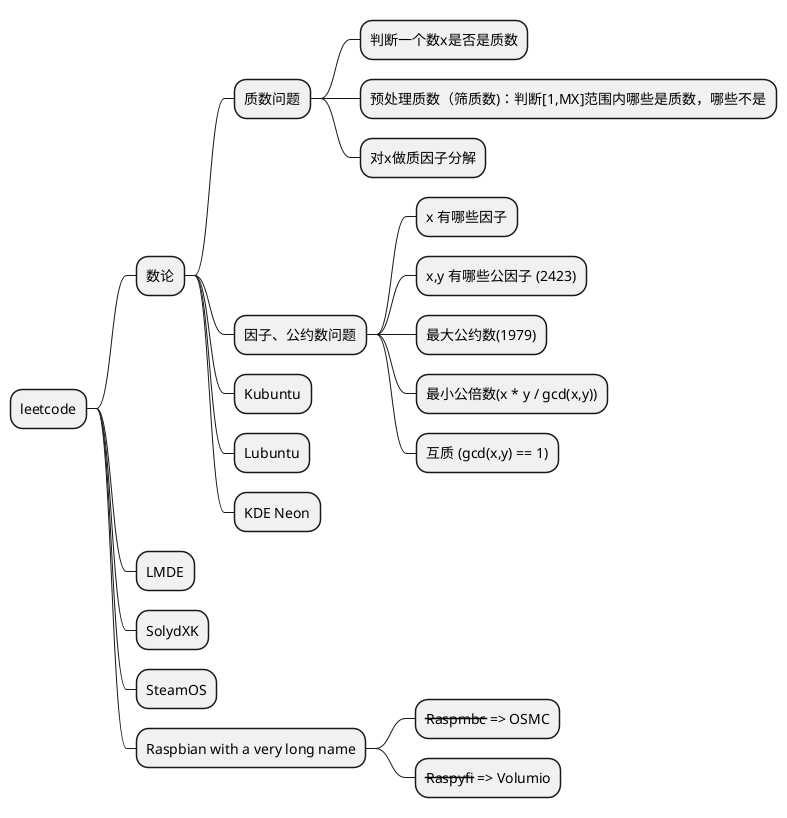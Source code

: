 @startmindmap
* leetcode
** 数论
*** 质数问题
**** 判断一个数x是否是质数
**** 预处理质数（筛质数)：判断[1,MX]范围内哪些是质数，哪些不是
**** 对x做质因子分解
*** 因子、公约数问题
**** x 有哪些因子
**** x,y 有哪些公因子 (2423)
**** 最大公约数(1979)
**** 最小公倍数(x * y / gcd(x,y))
**** 互质 (gcd(x,y) == 1)

*** Kubuntu
*** Lubuntu
*** KDE Neon
** LMDE
** SolydXK
** SteamOS
** Raspbian with a very long name
*** <s>Raspmbc</s> => OSMC
*** <s>Raspyfi</s> => Volumio
@endmindmap
